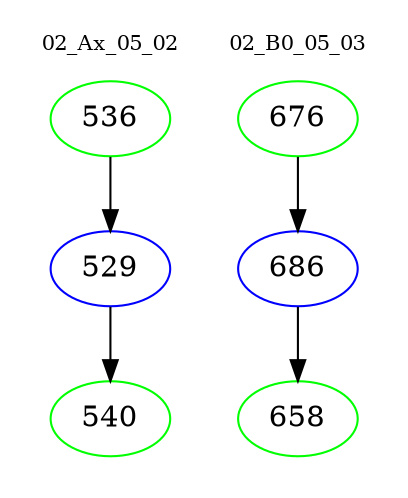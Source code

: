 digraph{
subgraph cluster_0 {
color = white
label = "02_Ax_05_02";
fontsize=10;
T0_536 [label="536", color="green"]
T0_536 -> T0_529 [color="black"]
T0_529 [label="529", color="blue"]
T0_529 -> T0_540 [color="black"]
T0_540 [label="540", color="green"]
}
subgraph cluster_1 {
color = white
label = "02_B0_05_03";
fontsize=10;
T1_676 [label="676", color="green"]
T1_676 -> T1_686 [color="black"]
T1_686 [label="686", color="blue"]
T1_686 -> T1_658 [color="black"]
T1_658 [label="658", color="green"]
}
}
